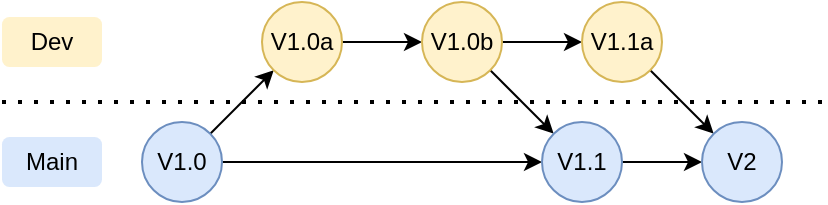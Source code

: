 <mxfile version="22.0.2" type="device">
  <diagram id="8ZcgzSny7F9yCxGkNctQ" name="Page-1">
    <mxGraphModel dx="1036" dy="606" grid="0" gridSize="10" guides="1" tooltips="1" connect="1" arrows="1" fold="1" page="1" pageScale="1" pageWidth="827" pageHeight="1169" math="0" shadow="0">
      <root>
        <mxCell id="0" />
        <mxCell id="1" parent="0" />
        <mxCell id="uGBWvIRG8zGSUJkssSB8-12" style="edgeStyle=none;rounded=0;orthogonalLoop=1;jettySize=auto;html=1;exitX=1;exitY=0.5;exitDx=0;exitDy=0;entryX=0;entryY=0.5;entryDx=0;entryDy=0;shadow=0;" parent="1" source="uGBWvIRG8zGSUJkssSB8-1" target="uGBWvIRG8zGSUJkssSB8-6" edge="1">
          <mxGeometry relative="1" as="geometry" />
        </mxCell>
        <mxCell id="uGBWvIRG8zGSUJkssSB8-18" style="edgeStyle=none;rounded=0;orthogonalLoop=1;jettySize=auto;html=1;exitX=1;exitY=0;exitDx=0;exitDy=0;entryX=0;entryY=1;entryDx=0;entryDy=0;shadow=0;" parent="1" source="uGBWvIRG8zGSUJkssSB8-1" target="uGBWvIRG8zGSUJkssSB8-4" edge="1">
          <mxGeometry relative="1" as="geometry" />
        </mxCell>
        <mxCell id="uGBWvIRG8zGSUJkssSB8-1" value="V1.0" style="ellipse;whiteSpace=wrap;html=1;aspect=fixed;direction=east;shadow=0;fillColor=#dae8fc;strokeColor=#6c8ebf;" parent="1" vertex="1">
          <mxGeometry x="280" y="300" width="40" height="40" as="geometry" />
        </mxCell>
        <mxCell id="uGBWvIRG8zGSUJkssSB8-10" value="" style="edgeStyle=none;rounded=0;orthogonalLoop=1;jettySize=auto;html=1;shadow=0;" parent="1" source="uGBWvIRG8zGSUJkssSB8-4" target="uGBWvIRG8zGSUJkssSB8-5" edge="1">
          <mxGeometry relative="1" as="geometry" />
        </mxCell>
        <mxCell id="uGBWvIRG8zGSUJkssSB8-4" value="V1.0a" style="ellipse;whiteSpace=wrap;html=1;aspect=fixed;direction=east;shadow=0;fillColor=#fff2cc;strokeColor=#d6b656;" parent="1" vertex="1">
          <mxGeometry x="340" y="240" width="40" height="40" as="geometry" />
        </mxCell>
        <mxCell id="uGBWvIRG8zGSUJkssSB8-11" value="" style="edgeStyle=none;rounded=0;orthogonalLoop=1;jettySize=auto;html=1;shadow=0;" parent="1" source="uGBWvIRG8zGSUJkssSB8-5" target="uGBWvIRG8zGSUJkssSB8-7" edge="1">
          <mxGeometry relative="1" as="geometry" />
        </mxCell>
        <mxCell id="uGBWvIRG8zGSUJkssSB8-19" style="edgeStyle=none;rounded=0;orthogonalLoop=1;jettySize=auto;html=1;exitX=1;exitY=1;exitDx=0;exitDy=0;entryX=0;entryY=0;entryDx=0;entryDy=0;shadow=0;" parent="1" source="uGBWvIRG8zGSUJkssSB8-5" target="uGBWvIRG8zGSUJkssSB8-6" edge="1">
          <mxGeometry relative="1" as="geometry" />
        </mxCell>
        <mxCell id="uGBWvIRG8zGSUJkssSB8-5" value="V1.0b" style="ellipse;whiteSpace=wrap;html=1;aspect=fixed;direction=east;shadow=0;fillColor=#fff2cc;strokeColor=#d6b656;" parent="1" vertex="1">
          <mxGeometry x="420" y="240" width="40" height="40" as="geometry" />
        </mxCell>
        <mxCell id="uGBWvIRG8zGSUJkssSB8-13" value="" style="edgeStyle=none;rounded=0;orthogonalLoop=1;jettySize=auto;html=1;shadow=0;" parent="1" source="uGBWvIRG8zGSUJkssSB8-6" target="uGBWvIRG8zGSUJkssSB8-8" edge="1">
          <mxGeometry relative="1" as="geometry" />
        </mxCell>
        <mxCell id="uGBWvIRG8zGSUJkssSB8-6" value="V1.1" style="ellipse;whiteSpace=wrap;html=1;aspect=fixed;direction=east;shadow=0;fillColor=#dae8fc;strokeColor=#6c8ebf;" parent="1" vertex="1">
          <mxGeometry x="480" y="300" width="40" height="40" as="geometry" />
        </mxCell>
        <mxCell id="uGBWvIRG8zGSUJkssSB8-20" style="edgeStyle=none;rounded=0;orthogonalLoop=1;jettySize=auto;html=1;exitX=1;exitY=1;exitDx=0;exitDy=0;entryX=0;entryY=0;entryDx=0;entryDy=0;shadow=0;" parent="1" source="uGBWvIRG8zGSUJkssSB8-7" target="uGBWvIRG8zGSUJkssSB8-8" edge="1">
          <mxGeometry relative="1" as="geometry" />
        </mxCell>
        <mxCell id="uGBWvIRG8zGSUJkssSB8-7" value="V1.1a" style="ellipse;whiteSpace=wrap;html=1;aspect=fixed;direction=east;shadow=0;fillColor=#fff2cc;strokeColor=#d6b656;" parent="1" vertex="1">
          <mxGeometry x="500" y="240" width="40" height="40" as="geometry" />
        </mxCell>
        <mxCell id="uGBWvIRG8zGSUJkssSB8-8" value="V2" style="ellipse;whiteSpace=wrap;html=1;aspect=fixed;direction=east;shadow=0;fillColor=#dae8fc;strokeColor=#6c8ebf;" parent="1" vertex="1">
          <mxGeometry x="560" y="300" width="40" height="40" as="geometry" />
        </mxCell>
        <mxCell id="uGBWvIRG8zGSUJkssSB8-16" value="" style="endArrow=none;dashed=1;html=1;dashPattern=1 3;strokeWidth=2;rounded=0;" parent="1" edge="1">
          <mxGeometry width="50" height="50" relative="1" as="geometry">
            <mxPoint x="210" y="290" as="sourcePoint" />
            <mxPoint x="620" y="290" as="targetPoint" />
          </mxGeometry>
        </mxCell>
        <mxCell id="uGBWvIRG8zGSUJkssSB8-22" value="Main" style="text;html=1;strokeColor=none;fillColor=#dae8fc;align=center;verticalAlign=middle;whiteSpace=wrap;rounded=1;shadow=0;" parent="1" vertex="1">
          <mxGeometry x="210" y="307.5" width="50" height="25" as="geometry" />
        </mxCell>
        <mxCell id="uGBWvIRG8zGSUJkssSB8-23" value="Dev" style="text;html=1;strokeColor=none;fillColor=#fff2cc;align=center;verticalAlign=middle;whiteSpace=wrap;rounded=1;shadow=0;" parent="1" vertex="1">
          <mxGeometry x="210" y="247.5" width="50" height="25" as="geometry" />
        </mxCell>
      </root>
    </mxGraphModel>
  </diagram>
</mxfile>
